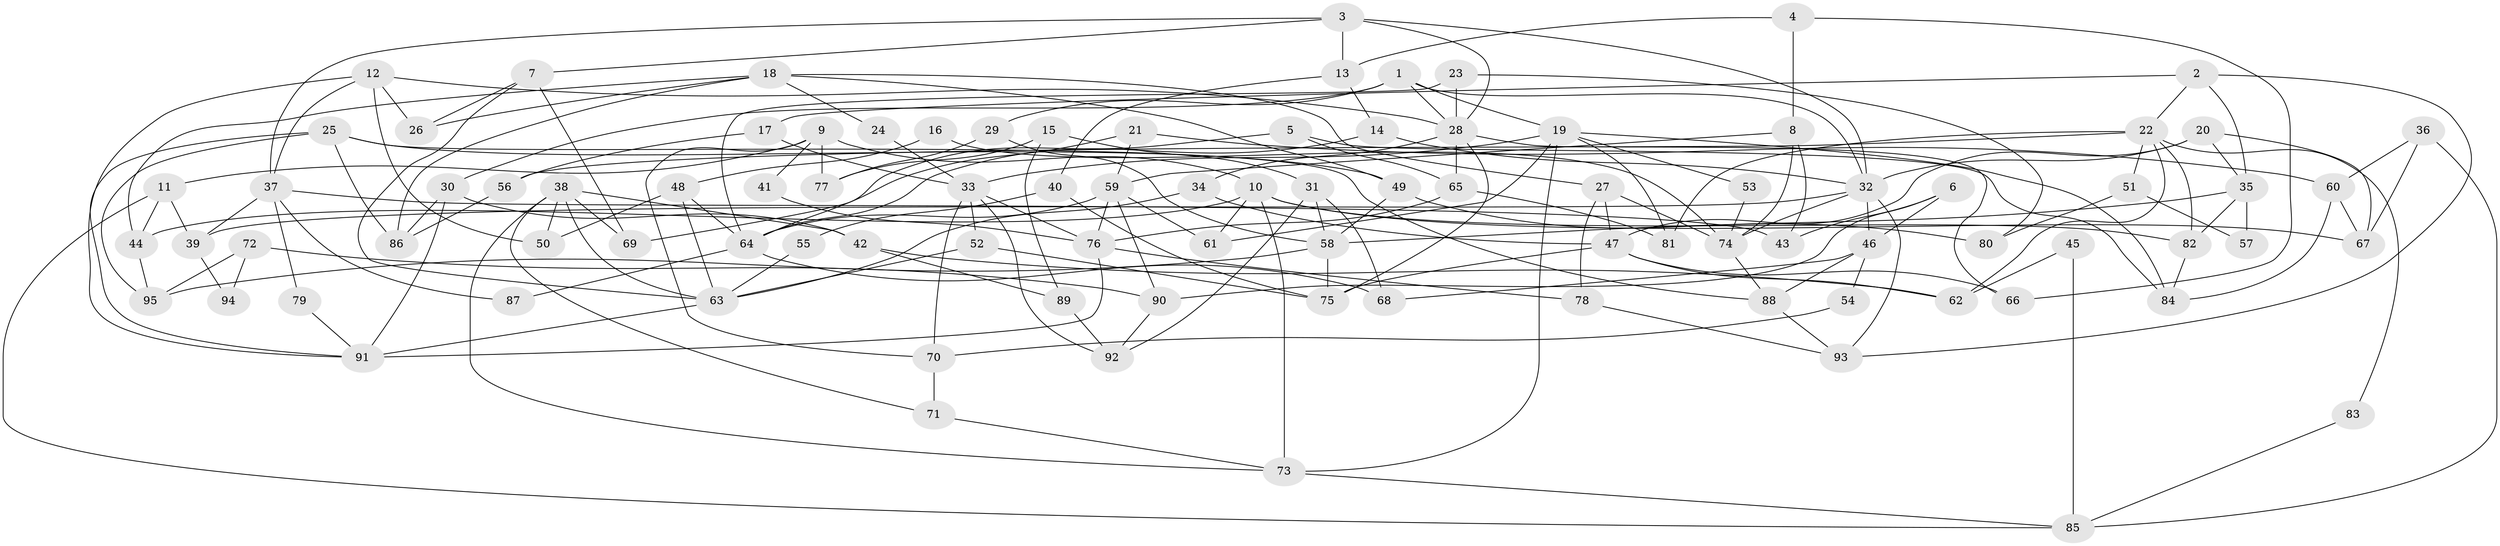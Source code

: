 // coarse degree distribution, {11: 0.03278688524590164, 5: 0.18032786885245902, 4: 0.21311475409836064, 8: 0.09836065573770492, 6: 0.09836065573770492, 3: 0.19672131147540983, 2: 0.08196721311475409, 7: 0.08196721311475409, 10: 0.01639344262295082}
// Generated by graph-tools (version 1.1) at 2025/24/03/03/25 07:24:00]
// undirected, 95 vertices, 190 edges
graph export_dot {
graph [start="1"]
  node [color=gray90,style=filled];
  1;
  2;
  3;
  4;
  5;
  6;
  7;
  8;
  9;
  10;
  11;
  12;
  13;
  14;
  15;
  16;
  17;
  18;
  19;
  20;
  21;
  22;
  23;
  24;
  25;
  26;
  27;
  28;
  29;
  30;
  31;
  32;
  33;
  34;
  35;
  36;
  37;
  38;
  39;
  40;
  41;
  42;
  43;
  44;
  45;
  46;
  47;
  48;
  49;
  50;
  51;
  52;
  53;
  54;
  55;
  56;
  57;
  58;
  59;
  60;
  61;
  62;
  63;
  64;
  65;
  66;
  67;
  68;
  69;
  70;
  71;
  72;
  73;
  74;
  75;
  76;
  77;
  78;
  79;
  80;
  81;
  82;
  83;
  84;
  85;
  86;
  87;
  88;
  89;
  90;
  91;
  92;
  93;
  94;
  95;
  1 -- 28;
  1 -- 19;
  1 -- 29;
  1 -- 30;
  1 -- 32;
  2 -- 93;
  2 -- 35;
  2 -- 17;
  2 -- 22;
  3 -- 7;
  3 -- 32;
  3 -- 13;
  3 -- 28;
  3 -- 37;
  4 -- 66;
  4 -- 13;
  4 -- 8;
  5 -- 65;
  5 -- 84;
  5 -- 69;
  6 -- 43;
  6 -- 46;
  6 -- 90;
  7 -- 69;
  7 -- 63;
  7 -- 26;
  8 -- 59;
  8 -- 43;
  8 -- 74;
  9 -- 10;
  9 -- 11;
  9 -- 41;
  9 -- 70;
  9 -- 77;
  10 -- 82;
  10 -- 67;
  10 -- 44;
  10 -- 61;
  10 -- 73;
  11 -- 39;
  11 -- 44;
  11 -- 85;
  12 -- 91;
  12 -- 28;
  12 -- 26;
  12 -- 37;
  12 -- 50;
  13 -- 14;
  13 -- 40;
  14 -- 64;
  14 -- 32;
  15 -- 77;
  15 -- 31;
  15 -- 89;
  16 -- 74;
  16 -- 48;
  17 -- 33;
  17 -- 56;
  18 -- 44;
  18 -- 26;
  18 -- 24;
  18 -- 27;
  18 -- 49;
  18 -- 86;
  19 -- 73;
  19 -- 61;
  19 -- 33;
  19 -- 53;
  19 -- 81;
  19 -- 84;
  20 -- 67;
  20 -- 47;
  20 -- 32;
  20 -- 35;
  21 -- 64;
  21 -- 59;
  21 -- 60;
  22 -- 56;
  22 -- 51;
  22 -- 62;
  22 -- 81;
  22 -- 82;
  22 -- 83;
  23 -- 28;
  23 -- 64;
  23 -- 80;
  24 -- 33;
  25 -- 86;
  25 -- 91;
  25 -- 49;
  25 -- 88;
  25 -- 95;
  27 -- 74;
  27 -- 47;
  27 -- 78;
  28 -- 65;
  28 -- 34;
  28 -- 66;
  28 -- 75;
  29 -- 58;
  29 -- 77;
  30 -- 91;
  30 -- 42;
  30 -- 86;
  31 -- 58;
  31 -- 92;
  31 -- 68;
  32 -- 39;
  32 -- 46;
  32 -- 74;
  32 -- 93;
  33 -- 52;
  33 -- 70;
  33 -- 76;
  33 -- 92;
  34 -- 47;
  34 -- 63;
  35 -- 58;
  35 -- 57;
  35 -- 82;
  36 -- 60;
  36 -- 85;
  36 -- 67;
  37 -- 39;
  37 -- 43;
  37 -- 79;
  37 -- 87;
  38 -- 73;
  38 -- 50;
  38 -- 42;
  38 -- 63;
  38 -- 69;
  38 -- 71;
  39 -- 94;
  40 -- 75;
  40 -- 55;
  41 -- 76;
  42 -- 62;
  42 -- 89;
  44 -- 95;
  45 -- 62;
  45 -- 85;
  46 -- 88;
  46 -- 54;
  46 -- 68;
  47 -- 62;
  47 -- 66;
  47 -- 75;
  48 -- 64;
  48 -- 63;
  48 -- 50;
  49 -- 58;
  49 -- 80;
  51 -- 80;
  51 -- 57;
  52 -- 75;
  52 -- 63;
  53 -- 74;
  54 -- 70;
  55 -- 63;
  56 -- 86;
  58 -- 75;
  58 -- 95;
  59 -- 90;
  59 -- 76;
  59 -- 61;
  59 -- 64;
  60 -- 84;
  60 -- 67;
  63 -- 91;
  64 -- 68;
  64 -- 87;
  65 -- 81;
  65 -- 76;
  70 -- 71;
  71 -- 73;
  72 -- 95;
  72 -- 90;
  72 -- 94;
  73 -- 85;
  74 -- 88;
  76 -- 78;
  76 -- 91;
  78 -- 93;
  79 -- 91;
  82 -- 84;
  83 -- 85;
  88 -- 93;
  89 -- 92;
  90 -- 92;
}
